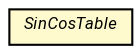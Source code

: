 #!/usr/local/bin/dot
#
# Class diagram 
# Generated by UMLGraph version R5_7_2-60-g0e99a6 (http://www.spinellis.gr/umlgraph/)
#

digraph G {
	graph [fontnames="svg"]
	edge [fontname="Roboto",fontsize=7,labelfontname="Roboto",labelfontsize=7,color="black"];
	node [fontname="Roboto",fontcolor="black",fontsize=8,shape=plaintext,margin=0,width=0,height=0];
	nodesep=0.15;
	ranksep=0.25;
	rankdir=LR;
	// de.lmu.ifi.dbs.elki.math.SinCosTable
	c9579949 [label=<<table title="de.lmu.ifi.dbs.elki.math.SinCosTable" border="0" cellborder="1" cellspacing="0" cellpadding="2" bgcolor="lemonChiffon" href="SinCosTable.html" target="_parent">
		<tr><td><table border="0" cellspacing="0" cellpadding="1">
		<tr><td align="center" balign="center"> <font face="Roboto"><i>SinCosTable</i></font> </td></tr>
		</table></td></tr>
		</table>>, URL="SinCosTable.html"];
}

